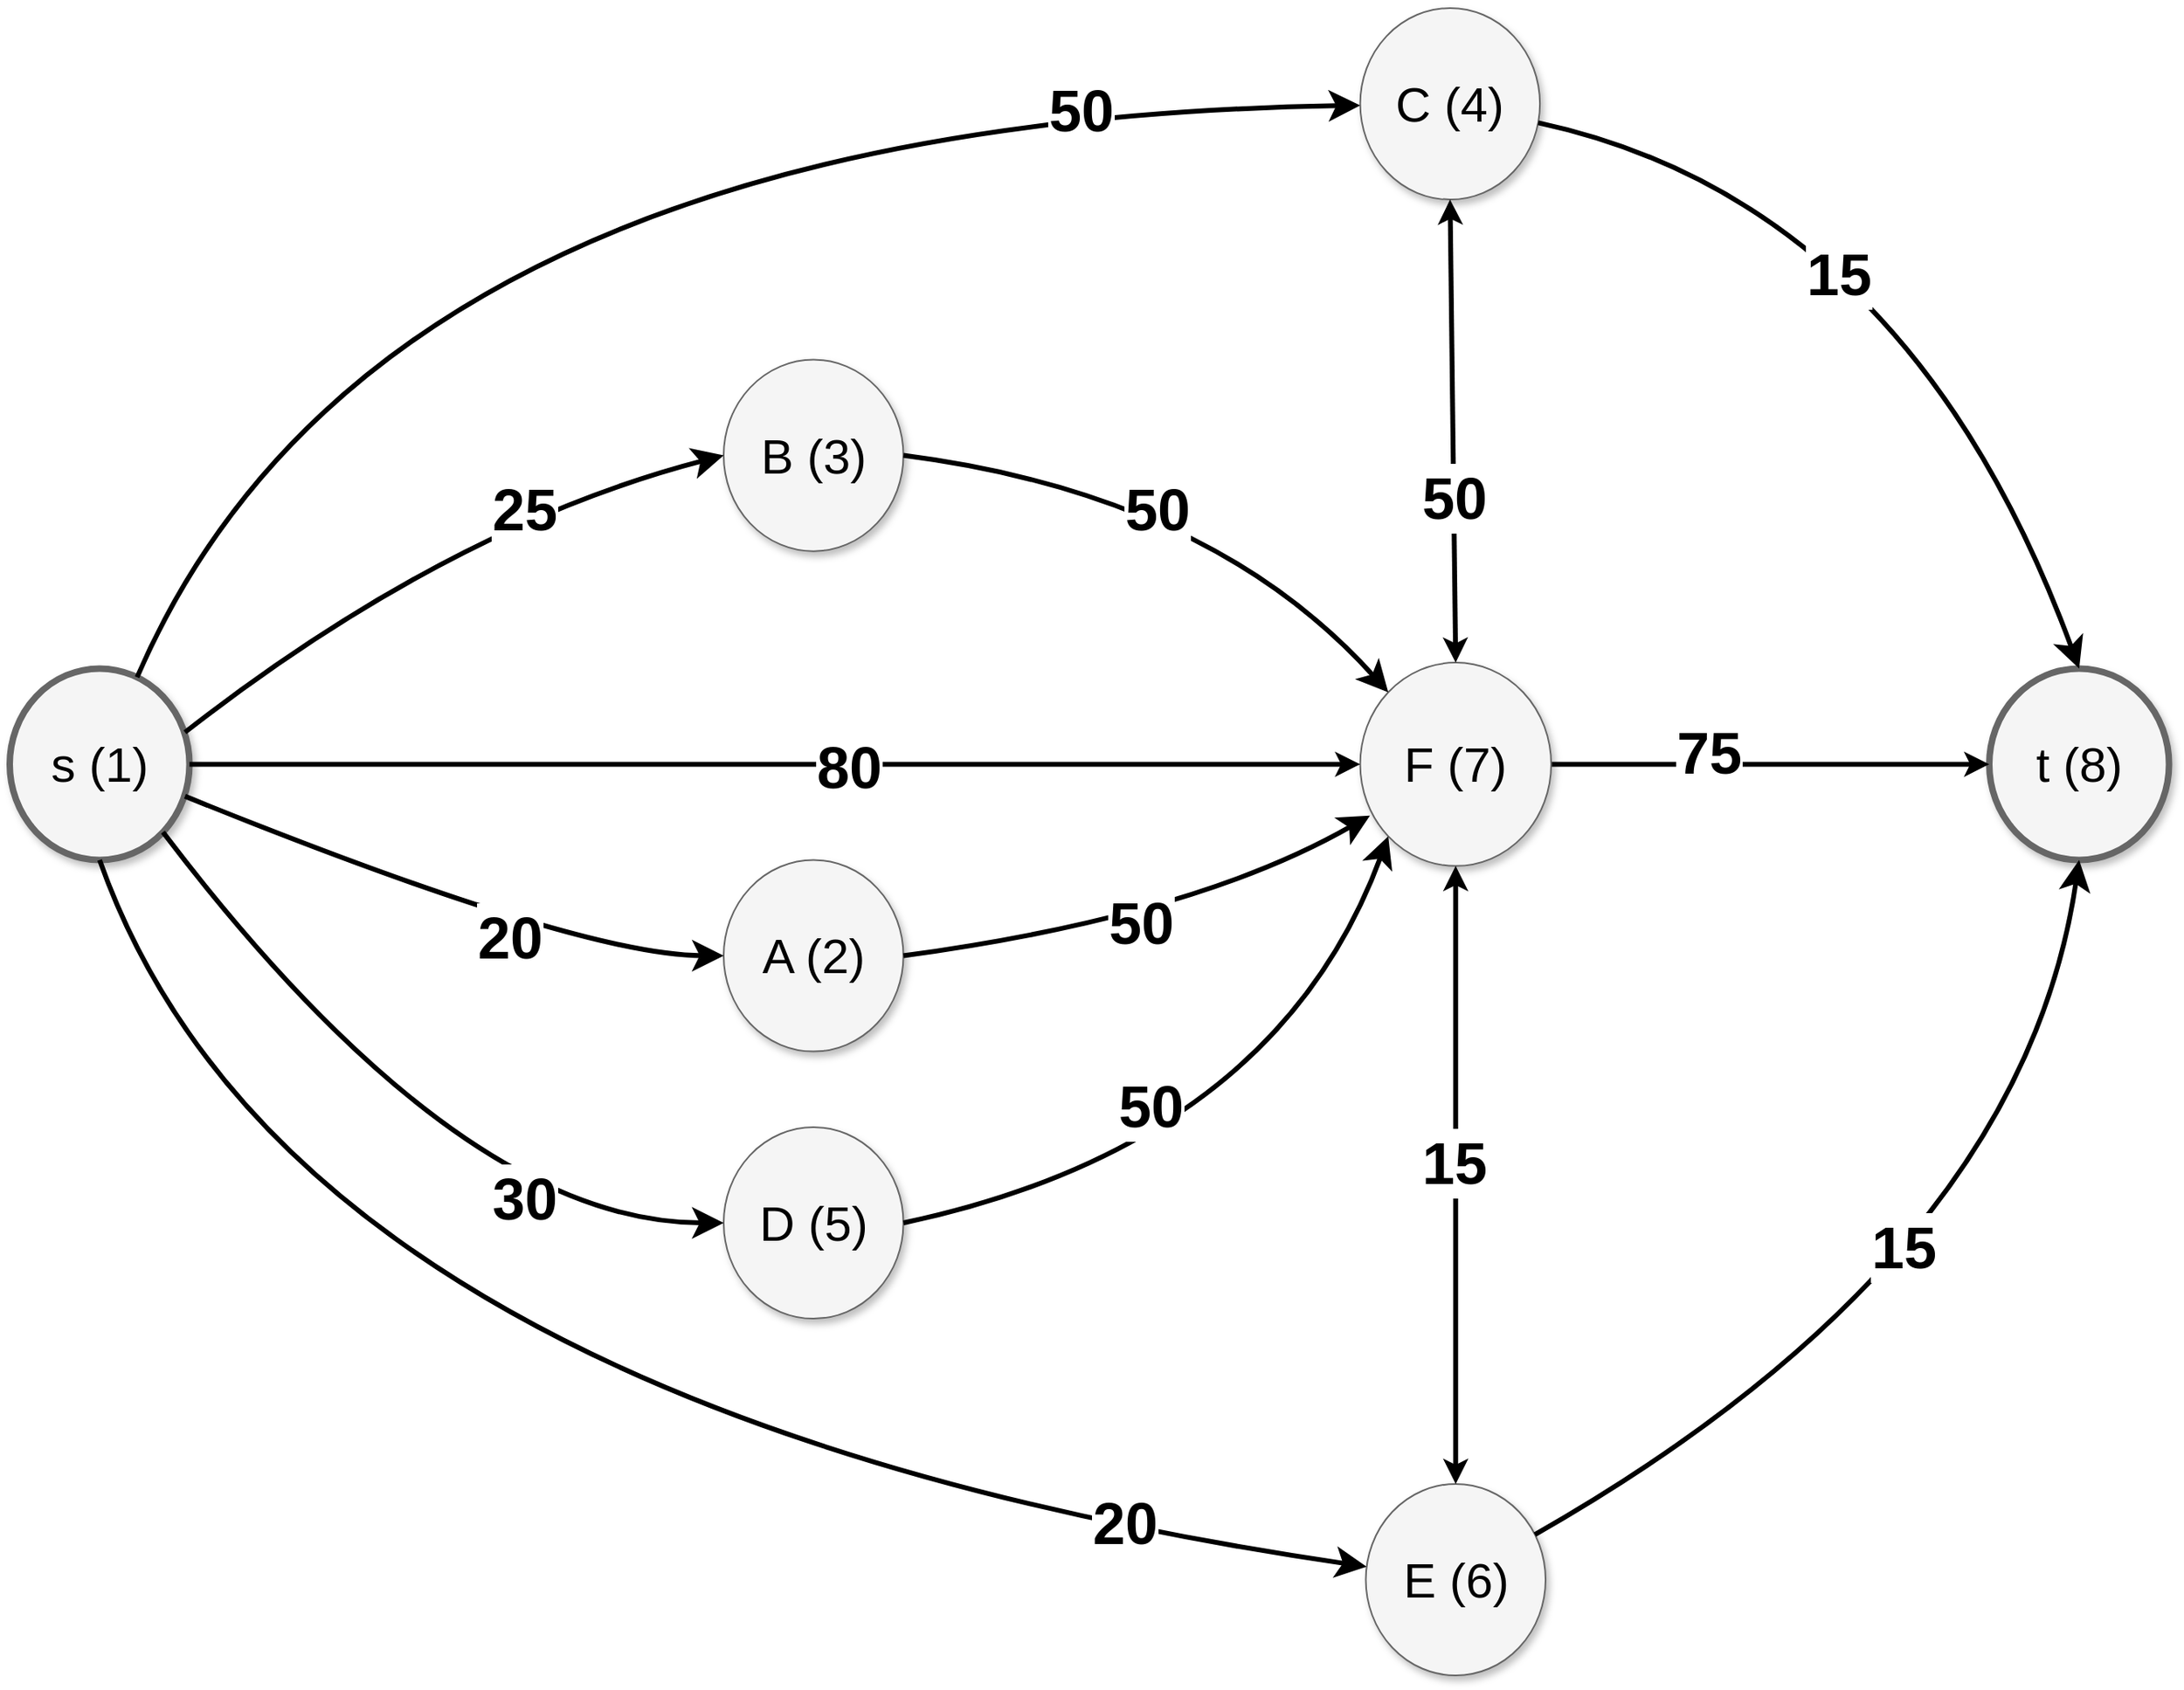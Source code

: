 <mxfile version="13.7.3" type="device"><diagram name="Page-1" id="ff44883e-f642-bcb2-894b-16b3d25a3f0b"><mxGraphModel dx="1264" dy="632" grid="1" gridSize="10" guides="1" tooltips="1" connect="1" arrows="1" fold="1" page="1" pageScale="1.5" pageWidth="1169" pageHeight="826" background="#ffffff" math="0" shadow="0"><root><mxCell id="0" style=";html=1;"/><mxCell id="1" style=";html=1;" parent="0"/><mxCell id="f0bcc99304e6f5a-1" value="s (1)" style="ellipse;whiteSpace=wrap;html=1;rounded=0;shadow=1;strokeColor=#666666;strokeWidth=4;fontSize=30;align=center;fillColor=#f5f5f5;" parent="1" vertex="1"><mxGeometry x="90" y="487.195" width="110.769" height="118.049" as="geometry"/></mxCell><mxCell id="f0bcc99304e6f5a-2" value="C (4)" style="ellipse;whiteSpace=wrap;html=1;rounded=0;shadow=1;strokeColor=#666666;strokeWidth=1;fontSize=30;align=center;fillColor=#f5f5f5;" parent="1" vertex="1"><mxGeometry x="922.301" y="80" width="110.769" height="118.049" as="geometry"/></mxCell><mxCell id="f0bcc99304e6f5a-9" style="edgeStyle=none;curved=1;html=1;startSize=10;endArrow=classic;endFill=1;endSize=10;strokeColor=#000000;strokeWidth=3;fontSize=12;" parent="1" source="f0bcc99304e6f5a-1" target="f0bcc99304e6f5a-2" edge="1"><mxGeometry relative="1" as="geometry"><Array as="points"><mxPoint x="316.273" y="150.085"/></Array></mxGeometry></mxCell><mxCell id="f0bcc99304e6f5a-3" value="E (6)" style="ellipse;whiteSpace=wrap;html=1;rounded=0;shadow=1;strokeColor=#666666;strokeWidth=1;fontSize=30;align=center;fillColor=#f5f5f5;" parent="1" vertex="1"><mxGeometry x="925.761" y="989.991" width="110.769" height="118.049" as="geometry"/></mxCell><mxCell id="f0bcc99304e6f5a-16" style="edgeStyle=none;curved=1;html=1;startSize=10;endFill=1;endSize=10;strokeWidth=3;fontSize=12;exitX=0.5;exitY=1;exitDx=0;exitDy=0;" parent="1" source="f0bcc99304e6f5a-1" target="f0bcc99304e6f5a-3" edge="1"><mxGeometry relative="1" as="geometry"><Array as="points"><mxPoint x="264.847" y="943.81"/></Array></mxGeometry></mxCell><mxCell id="f0bcc99304e6f5a-6" value="A (2)" style="ellipse;whiteSpace=wrap;html=1;rounded=0;shadow=1;strokeColor=#666666;strokeWidth=1;fontSize=30;align=center;fillColor=#f5f5f5;" parent="1" vertex="1"><mxGeometry x="530.001" y="605.246" width="110.769" height="118.049" as="geometry"/></mxCell><mxCell id="f0bcc99304e6f5a-8" value="t (8)" style="ellipse;whiteSpace=wrap;html=1;rounded=0;shadow=1;strokeColor=#666666;strokeWidth=4;fontSize=30;align=center;fillColor=#f5f5f5;" parent="1" vertex="1"><mxGeometry x="1310.001" y="487.195" width="110.769" height="118.049" as="geometry"/></mxCell><mxCell id="f0bcc99304e6f5a-11" style="edgeStyle=none;curved=1;html=1;startSize=10;endFill=1;endSize=10;strokeWidth=3;fontSize=12;entryX=0.5;entryY=0;entryDx=0;entryDy=0;" parent="1" source="f0bcc99304e6f5a-2" target="f0bcc99304e6f5a-8" edge="1"><mxGeometry relative="1" as="geometry"><mxPoint x="1149.088" y="60.483" as="targetPoint"/><Array as="points"><mxPoint x="1260" y="200"/></Array></mxGeometry></mxCell><mxCell id="f0bcc99304e6f5a-17" style="edgeStyle=none;curved=1;html=1;startSize=10;endFill=1;endSize=10;strokeWidth=3;fontSize=12;entryX=0.5;entryY=1;entryDx=0;entryDy=0;" parent="1" source="f0bcc99304e6f5a-3" target="f0bcc99304e6f5a-8" edge="1"><mxGeometry relative="1" as="geometry"><mxPoint x="1340" y="630" as="targetPoint"/><Array as="points"><mxPoint x="1330" y="850"/></Array></mxGeometry></mxCell><mxCell id="3zCfdPHezQo65GmeEsx6-1" value="B (3)" style="ellipse;whiteSpace=wrap;html=1;rounded=0;shadow=1;strokeColor=#666666;strokeWidth=1;fontSize=30;align=center;fillColor=#f5f5f5;" parent="1" vertex="1"><mxGeometry x="530.001" y="296.774" width="110.769" height="118.049" as="geometry"/></mxCell><mxCell id="3zCfdPHezQo65GmeEsx6-24" style="edgeStyle=orthogonalEdgeStyle;rounded=0;orthogonalLoop=1;jettySize=auto;html=1;entryX=0;entryY=0.5;entryDx=0;entryDy=0;strokeWidth=3;" parent="1" source="3zCfdPHezQo65GmeEsx6-5" target="f0bcc99304e6f5a-8" edge="1"><mxGeometry relative="1" as="geometry"/></mxCell><mxCell id="3zCfdPHezQo65GmeEsx6-5" value="F (7)" style="ellipse;whiteSpace=wrap;html=1;rounded=0;shadow=1;strokeColor=#666666;strokeWidth=1;fontSize=30;align=center;fillColor=#f5f5f5;" parent="1" vertex="1"><mxGeometry x="922.301" y="483.506" width="117.692" height="125.427" as="geometry"/></mxCell><mxCell id="3zCfdPHezQo65GmeEsx6-9" value="D (5)" style="ellipse;whiteSpace=wrap;html=1;rounded=0;shadow=1;strokeColor=#666666;strokeWidth=1;fontSize=30;align=center;fillColor=#f5f5f5;" parent="1" vertex="1"><mxGeometry x="530.001" y="770.0" width="110.769" height="118.049" as="geometry"/></mxCell><mxCell id="3zCfdPHezQo65GmeEsx6-14" style="edgeStyle=none;curved=1;html=1;startSize=10;endFill=1;endSize=10;strokeWidth=3;fontSize=12;exitX=0.975;exitY=0.333;exitDx=0;exitDy=0;exitPerimeter=0;entryX=0;entryY=0.5;entryDx=0;entryDy=0;" parent="1" source="f0bcc99304e6f5a-1" target="3zCfdPHezQo65GmeEsx6-1" edge="1"><mxGeometry relative="1" as="geometry"><mxPoint x="256.063" y="472.436" as="sourcePoint"/><mxPoint x="1087.019" y="524.618" as="targetPoint"/><Array as="points"><mxPoint x="360" y="400"/></Array></mxGeometry></mxCell><mxCell id="3zCfdPHezQo65GmeEsx6-16" style="edgeStyle=none;curved=1;html=1;startSize=10;endFill=1;endSize=10;strokeWidth=3;fontSize=12;exitX=1;exitY=1;exitDx=0;exitDy=0;entryX=0;entryY=0.5;entryDx=0;entryDy=0;" parent="1" source="f0bcc99304e6f5a-1" target="3zCfdPHezQo65GmeEsx6-9" edge="1"><mxGeometry relative="1" as="geometry"><mxPoint x="865.197" y="711.957" as="sourcePoint"/><mxPoint x="1696.152" y="764.139" as="targetPoint"/><Array as="points"><mxPoint x="367.698" y="829.014"/></Array></mxGeometry></mxCell><mxCell id="3zCfdPHezQo65GmeEsx6-18" style="edgeStyle=none;curved=1;html=1;startSize=10;endFill=1;endSize=10;strokeWidth=3;fontSize=12;exitX=0.975;exitY=0.667;exitDx=0;exitDy=0;exitPerimeter=0;entryX=0;entryY=0.5;entryDx=0;entryDy=0;" parent="1" source="f0bcc99304e6f5a-1" target="f0bcc99304e6f5a-6" edge="1"><mxGeometry relative="1" as="geometry"><mxPoint x="865.294" y="756.181" as="sourcePoint"/><mxPoint x="490" y="680" as="targetPoint"/><Array as="points"><mxPoint x="440" y="664"/></Array></mxGeometry></mxCell><mxCell id="3zCfdPHezQo65GmeEsx6-20" value="&lt;font style=&quot;font-size: 36px&quot;&gt;&lt;b&gt;50&lt;/b&gt;&lt;/font&gt;" style="text;html=1;resizable=0;points=[];align=center;verticalAlign=middle;labelBackgroundColor=#ffffff;fontSize=25;fillColor=#3333FF;strokeColor=#3333FF;" parent="1" vertex="1" connectable="0"><mxGeometry x="730.0" y="150.667" as="geometry"><mxPoint x="20" y="-8" as="offset"/></mxGeometry></mxCell><mxCell id="3zCfdPHezQo65GmeEsx6-8" style="edgeStyle=orthogonalEdgeStyle;rounded=0;orthogonalLoop=1;jettySize=auto;html=1;entryX=0;entryY=0.5;entryDx=0;entryDy=0;strokeWidth=3;" parent="1" source="f0bcc99304e6f5a-1" target="3zCfdPHezQo65GmeEsx6-5" edge="1"><mxGeometry relative="1" as="geometry"/></mxCell><mxCell id="3zCfdPHezQo65GmeEsx6-28" value="&lt;font style=&quot;font-size: 36px&quot;&gt;&lt;b&gt;25&lt;/b&gt;&lt;/font&gt;" style="text;html=1;resizable=0;points=[];align=center;verticalAlign=middle;labelBackgroundColor=#ffffff;fontSize=25;fillColor=#3333FF;" parent="1" vertex="1" connectable="0"><mxGeometry x="369.998" y="324.879" as="geometry"><mxPoint x="37" y="64" as="offset"/></mxGeometry></mxCell><mxCell id="3zCfdPHezQo65GmeEsx6-29" value="&lt;font style=&quot;font-size: 36px&quot;&gt;&lt;b&gt;15&lt;/b&gt;&lt;/font&gt;" style="text;html=1;resizable=0;points=[];align=center;verticalAlign=middle;labelBackgroundColor=#ffffff;fontSize=25;fillColor=#3333FF;" parent="1" vertex="1" connectable="0"><mxGeometry x="1219.997" y="779.998" as="geometry"><mxPoint x="37" y="64" as="offset"/></mxGeometry></mxCell><mxCell id="3zCfdPHezQo65GmeEsx6-30" value="&lt;font style=&quot;font-size: 36px&quot;&gt;&lt;b&gt;75&lt;/b&gt;&lt;/font&gt;" style="text;html=1;resizable=0;points=[];align=center;verticalAlign=middle;labelBackgroundColor=#ffffff;fontSize=25;fillColor=#3333FF;" parent="1" vertex="1" connectable="0"><mxGeometry x="1099.995" y="475.003" as="geometry"><mxPoint x="37" y="64" as="offset"/></mxGeometry></mxCell><mxCell id="3zCfdPHezQo65GmeEsx6-31" value="&lt;b&gt;&lt;font style=&quot;font-size: 36px&quot;&gt;15&lt;/font&gt;&lt;/b&gt;" style="text;html=1;resizable=0;points=[];align=center;verticalAlign=middle;labelBackgroundColor=#ffffff;fontSize=25;fillColor=#3333FF;" parent="1" vertex="1" connectable="0"><mxGeometry x="1180.004" y="179.999" as="geometry"><mxPoint x="37" y="64" as="offset"/></mxGeometry></mxCell><mxCell id="3zCfdPHezQo65GmeEsx6-33" value="&lt;font style=&quot;font-size: 36px&quot;&gt;&lt;b&gt;20&lt;/b&gt;&lt;/font&gt;" style="text;html=1;resizable=0;points=[];align=center;verticalAlign=middle;labelBackgroundColor=#ffffff;fontSize=25;fillColor=#3333FF;" parent="1" vertex="1" connectable="0"><mxGeometry x="739.997" y="949.996" as="geometry"><mxPoint x="37" y="64" as="offset"/></mxGeometry></mxCell><mxCell id="3zCfdPHezQo65GmeEsx6-34" value="&lt;b&gt;&lt;font style=&quot;font-size: 36px&quot;&gt;30&lt;/font&gt;&lt;/b&gt;" style="text;html=1;resizable=0;points=[];align=center;verticalAlign=middle;labelBackgroundColor=#ffffff;fontSize=25;fillColor=#3333FF;" parent="1" vertex="1" connectable="0"><mxGeometry x="369.998" y="750.002" as="geometry"><mxPoint x="37" y="64" as="offset"/></mxGeometry></mxCell><mxCell id="3zCfdPHezQo65GmeEsx6-35" value="&lt;font style=&quot;font-size: 36px&quot;&gt;&lt;b&gt;20&lt;/b&gt;&lt;/font&gt;" style="text;html=1;resizable=0;points=[];align=center;verticalAlign=middle;labelBackgroundColor=#ffffff;fontSize=25;fillColor=#3333FF;" parent="1" vertex="1" connectable="0"><mxGeometry x="359.999" y="570.001" as="geometry"><mxPoint x="38" y="83" as="offset"/></mxGeometry></mxCell><mxCell id="3zCfdPHezQo65GmeEsx6-36" value="&lt;font style=&quot;font-size: 36px&quot;&gt;&lt;b&gt;80&lt;/b&gt;&lt;/font&gt;" style="text;html=1;resizable=0;points=[];align=center;verticalAlign=middle;labelBackgroundColor=#ffffff;fontSize=25;fillColor=#3333FF;" parent="1" vertex="1" connectable="0"><mxGeometry x="570.001" y="483.503" as="geometry"><mxPoint x="37" y="64" as="offset"/></mxGeometry></mxCell><mxCell id="T4U1Z3T-1RjfbrQZFyO3-1" style="edgeStyle=none;curved=1;html=1;startSize=10;endFill=1;endSize=10;strokeWidth=3;fontSize=12;exitX=1;exitY=0.5;exitDx=0;exitDy=0;entryX=0;entryY=0;entryDx=0;entryDy=0;" parent="1" source="3zCfdPHezQo65GmeEsx6-1" target="3zCfdPHezQo65GmeEsx6-5" edge="1"><mxGeometry relative="1" as="geometry"><mxPoint x="770" y="512.135" as="sourcePoint"/><mxPoint x="1250" y="490" as="targetPoint"/><Array as="points"><mxPoint x="830" y="380"/></Array></mxGeometry></mxCell><mxCell id="T4U1Z3T-1RjfbrQZFyO3-2" style="edgeStyle=none;curved=1;html=1;startSize=10;endFill=1;endSize=10;strokeWidth=3;fontSize=12;exitX=1;exitY=0.5;exitDx=0;exitDy=0;entryX=0.051;entryY=0.752;entryDx=0;entryDy=0;entryPerimeter=0;" parent="1" source="f0bcc99304e6f5a-6" target="3zCfdPHezQo65GmeEsx6-5" edge="1"><mxGeometry relative="1" as="geometry"><mxPoint x="800" y="693.785" as="sourcePoint"/><mxPoint x="1301.231" y="492.158" as="targetPoint"/><Array as="points"><mxPoint x="820" y="640"/></Array></mxGeometry></mxCell><mxCell id="T4U1Z3T-1RjfbrQZFyO3-3" style="edgeStyle=none;curved=1;html=1;startSize=10;endFill=1;endSize=10;strokeWidth=3;fontSize=12;exitX=1;exitY=0.5;exitDx=0;exitDy=0;entryX=0;entryY=1;entryDx=0;entryDy=0;" parent="1" source="3zCfdPHezQo65GmeEsx6-9" target="3zCfdPHezQo65GmeEsx6-5" edge="1"><mxGeometry relative="1" as="geometry"><mxPoint x="837.69" y="942.135" as="sourcePoint"/><mxPoint x="1338.921" y="740.508" as="targetPoint"/><Array as="points"><mxPoint x="870" y="780"/></Array></mxGeometry></mxCell><mxCell id="3zCfdPHezQo65GmeEsx6-38" value="&lt;font style=&quot;font-size: 36px&quot;&gt;&lt;b&gt;50&lt;/b&gt;&lt;/font&gt;" style="text;html=1;resizable=0;points=[];align=center;verticalAlign=middle;labelBackgroundColor=#ffffff;fontSize=25;fillColor=#3333FF;" parent="1" vertex="1" connectable="0"><mxGeometry x="770.0" y="670.004" as="geometry"><mxPoint x="23" y="87" as="offset"/></mxGeometry></mxCell><mxCell id="3zCfdPHezQo65GmeEsx6-77" value="&lt;font style=&quot;font-size: 36px&quot;&gt;&lt;b&gt;50&lt;/b&gt;&lt;/font&gt;" style="text;html=1;resizable=0;points=[];align=center;verticalAlign=middle;labelBackgroundColor=#ffffff;fontSize=25;fillColor=#3333FF;" parent="1" vertex="1" connectable="0"><mxGeometry x="749.996" y="580.0" as="geometry"><mxPoint x="37" y="64" as="offset"/></mxGeometry></mxCell><mxCell id="3zCfdPHezQo65GmeEsx6-32" value="&lt;font style=&quot;font-size: 36px&quot;&gt;&lt;b&gt;50&lt;/b&gt;&lt;/font&gt;" style="text;html=1;resizable=0;points=[];align=center;verticalAlign=middle;labelBackgroundColor=#ffffff;fontSize=25;fillColor=#3333FF;" parent="1" vertex="1" connectable="0"><mxGeometry x="759.996" y="324.88" as="geometry"><mxPoint x="37" y="64" as="offset"/></mxGeometry></mxCell><mxCell id="T4U1Z3T-1RjfbrQZFyO3-6" value="" style="endArrow=classic;startArrow=classic;html=1;exitX=0.5;exitY=0;exitDx=0;exitDy=0;entryX=0.5;entryY=1;entryDx=0;entryDy=0;strokeWidth=3;" parent="1" source="f0bcc99304e6f5a-3" target="3zCfdPHezQo65GmeEsx6-5" edge="1"><mxGeometry width="50" height="50" relative="1" as="geometry"><mxPoint x="640" y="700" as="sourcePoint"/><mxPoint x="690" y="650" as="targetPoint"/></mxGeometry></mxCell><mxCell id="T4U1Z3T-1RjfbrQZFyO3-8" value="" style="endArrow=classic;startArrow=classic;html=1;exitX=0.5;exitY=0;exitDx=0;exitDy=0;entryX=0.5;entryY=1;entryDx=0;entryDy=0;strokeWidth=3;" parent="1" source="3zCfdPHezQo65GmeEsx6-5" target="f0bcc99304e6f5a-2" edge="1"><mxGeometry width="50" height="50" relative="1" as="geometry"><mxPoint x="1059.995" y="601.061" as="sourcePoint"/><mxPoint x="1059.997" y="220.003" as="targetPoint"/></mxGeometry></mxCell><mxCell id="T4U1Z3T-1RjfbrQZFyO3-9" value="&lt;font style=&quot;font-size: 36px&quot;&gt;&lt;b&gt;50&lt;/b&gt;&lt;/font&gt;" style="text;html=1;resizable=0;points=[];align=center;verticalAlign=middle;labelBackgroundColor=#ffffff;fontSize=25;fillColor=#3333FF;strokeColor=#3333FF;direction=north;" parent="1" vertex="1" connectable="0"><mxGeometry x="960.0" y="389.997" as="geometry"><mxPoint x="20" y="-8" as="offset"/></mxGeometry></mxCell><mxCell id="T4U1Z3T-1RjfbrQZFyO3-10" value="&lt;font style=&quot;font-size: 36px&quot;&gt;&lt;b&gt;15&lt;/b&gt;&lt;/font&gt;" style="text;html=1;resizable=0;points=[];align=center;verticalAlign=middle;labelBackgroundColor=#ffffff;fontSize=25;fillColor=#3333FF;strokeColor=#3333FF;" parent="1" vertex="1" connectable="0"><mxGeometry x="960.0" y="799.997" as="geometry"><mxPoint x="20" y="-8" as="offset"/></mxGeometry></mxCell></root></mxGraphModel></diagram></mxfile>